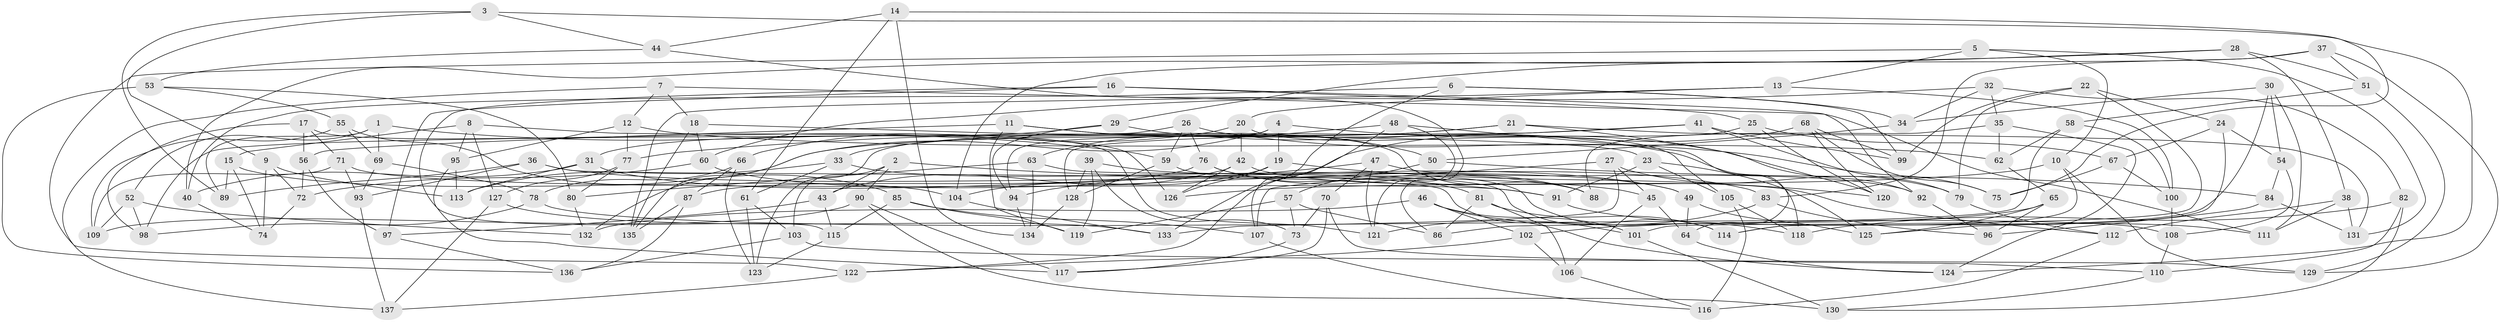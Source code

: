 // Generated by graph-tools (version 1.1) at 2025/16/03/09/25 04:16:24]
// undirected, 137 vertices, 274 edges
graph export_dot {
graph [start="1"]
  node [color=gray90,style=filled];
  1;
  2;
  3;
  4;
  5;
  6;
  7;
  8;
  9;
  10;
  11;
  12;
  13;
  14;
  15;
  16;
  17;
  18;
  19;
  20;
  21;
  22;
  23;
  24;
  25;
  26;
  27;
  28;
  29;
  30;
  31;
  32;
  33;
  34;
  35;
  36;
  37;
  38;
  39;
  40;
  41;
  42;
  43;
  44;
  45;
  46;
  47;
  48;
  49;
  50;
  51;
  52;
  53;
  54;
  55;
  56;
  57;
  58;
  59;
  60;
  61;
  62;
  63;
  64;
  65;
  66;
  67;
  68;
  69;
  70;
  71;
  72;
  73;
  74;
  75;
  76;
  77;
  78;
  79;
  80;
  81;
  82;
  83;
  84;
  85;
  86;
  87;
  88;
  89;
  90;
  91;
  92;
  93;
  94;
  95;
  96;
  97;
  98;
  99;
  100;
  101;
  102;
  103;
  104;
  105;
  106;
  107;
  108;
  109;
  110;
  111;
  112;
  113;
  114;
  115;
  116;
  117;
  118;
  119;
  120;
  121;
  122;
  123;
  124;
  125;
  126;
  127;
  128;
  129;
  130;
  131;
  132;
  133;
  134;
  135;
  136;
  137;
  1 -- 52;
  1 -- 69;
  1 -- 59;
  1 -- 89;
  2 -- 91;
  2 -- 103;
  2 -- 43;
  2 -- 90;
  3 -- 44;
  3 -- 9;
  3 -- 124;
  3 -- 89;
  4 -- 19;
  4 -- 92;
  4 -- 135;
  4 -- 94;
  5 -- 131;
  5 -- 13;
  5 -- 10;
  5 -- 122;
  6 -- 40;
  6 -- 133;
  6 -- 99;
  6 -- 34;
  7 -- 137;
  7 -- 111;
  7 -- 18;
  7 -- 12;
  8 -- 95;
  8 -- 126;
  8 -- 127;
  8 -- 15;
  9 -- 72;
  9 -- 74;
  9 -- 113;
  10 -- 129;
  10 -- 114;
  10 -- 126;
  11 -- 88;
  11 -- 119;
  11 -- 50;
  11 -- 56;
  12 -- 95;
  12 -- 77;
  12 -- 62;
  13 -- 135;
  13 -- 100;
  13 -- 20;
  14 -- 75;
  14 -- 44;
  14 -- 61;
  14 -- 134;
  15 -- 89;
  15 -- 104;
  15 -- 74;
  16 -- 115;
  16 -- 92;
  16 -- 25;
  16 -- 97;
  17 -- 121;
  17 -- 56;
  17 -- 98;
  17 -- 71;
  18 -- 23;
  18 -- 135;
  18 -- 60;
  19 -- 126;
  19 -- 104;
  19 -- 120;
  20 -- 42;
  20 -- 66;
  20 -- 105;
  21 -- 131;
  21 -- 132;
  21 -- 120;
  21 -- 33;
  22 -- 99;
  22 -- 79;
  22 -- 24;
  22 -- 101;
  23 -- 91;
  23 -- 105;
  23 -- 125;
  24 -- 67;
  24 -- 125;
  24 -- 54;
  25 -- 120;
  25 -- 123;
  25 -- 67;
  26 -- 76;
  26 -- 75;
  26 -- 59;
  26 -- 98;
  27 -- 45;
  27 -- 133;
  27 -- 79;
  27 -- 107;
  28 -- 38;
  28 -- 29;
  28 -- 40;
  28 -- 51;
  29 -- 94;
  29 -- 118;
  29 -- 31;
  30 -- 34;
  30 -- 114;
  30 -- 111;
  30 -- 54;
  31 -- 113;
  31 -- 49;
  31 -- 40;
  32 -- 60;
  32 -- 82;
  32 -- 34;
  32 -- 35;
  33 -- 61;
  33 -- 88;
  33 -- 113;
  34 -- 50;
  35 -- 88;
  35 -- 124;
  35 -- 62;
  36 -- 45;
  36 -- 93;
  36 -- 89;
  36 -- 101;
  37 -- 129;
  37 -- 83;
  37 -- 51;
  37 -- 104;
  38 -- 131;
  38 -- 111;
  38 -- 112;
  39 -- 128;
  39 -- 119;
  39 -- 73;
  39 -- 49;
  40 -- 74;
  41 -- 128;
  41 -- 77;
  41 -- 79;
  41 -- 99;
  42 -- 43;
  42 -- 112;
  42 -- 126;
  43 -- 97;
  43 -- 115;
  44 -- 86;
  44 -- 53;
  45 -- 106;
  45 -- 64;
  46 -- 101;
  46 -- 102;
  46 -- 124;
  46 -- 132;
  47 -- 70;
  47 -- 94;
  47 -- 92;
  47 -- 121;
  48 -- 121;
  48 -- 64;
  48 -- 107;
  48 -- 63;
  49 -- 125;
  49 -- 64;
  50 -- 84;
  50 -- 57;
  51 -- 58;
  51 -- 129;
  52 -- 132;
  52 -- 109;
  52 -- 98;
  53 -- 136;
  53 -- 80;
  53 -- 55;
  54 -- 84;
  54 -- 108;
  55 -- 109;
  55 -- 85;
  55 -- 69;
  56 -- 72;
  56 -- 97;
  57 -- 73;
  57 -- 119;
  57 -- 86;
  58 -- 86;
  58 -- 62;
  58 -- 100;
  59 -- 128;
  59 -- 118;
  60 -- 83;
  60 -- 72;
  61 -- 103;
  61 -- 123;
  62 -- 65;
  63 -- 114;
  63 -- 80;
  63 -- 134;
  64 -- 124;
  65 -- 125;
  65 -- 102;
  65 -- 96;
  66 -- 87;
  66 -- 123;
  66 -- 78;
  67 -- 75;
  67 -- 100;
  68 -- 99;
  68 -- 120;
  68 -- 122;
  68 -- 75;
  69 -- 93;
  69 -- 78;
  70 -- 110;
  70 -- 73;
  70 -- 117;
  71 -- 109;
  71 -- 91;
  71 -- 93;
  72 -- 74;
  73 -- 117;
  76 -- 88;
  76 -- 81;
  76 -- 87;
  77 -- 127;
  77 -- 80;
  78 -- 98;
  78 -- 108;
  79 -- 112;
  80 -- 132;
  81 -- 106;
  81 -- 86;
  81 -- 114;
  82 -- 130;
  82 -- 110;
  82 -- 118;
  83 -- 121;
  83 -- 96;
  84 -- 131;
  84 -- 96;
  85 -- 119;
  85 -- 107;
  85 -- 115;
  87 -- 136;
  87 -- 135;
  90 -- 130;
  90 -- 117;
  90 -- 109;
  91 -- 111;
  92 -- 96;
  93 -- 137;
  94 -- 134;
  95 -- 117;
  95 -- 113;
  97 -- 136;
  100 -- 108;
  101 -- 130;
  102 -- 122;
  102 -- 106;
  103 -- 129;
  103 -- 136;
  104 -- 133;
  105 -- 118;
  105 -- 116;
  106 -- 116;
  107 -- 116;
  108 -- 110;
  110 -- 130;
  112 -- 116;
  115 -- 123;
  122 -- 137;
  127 -- 133;
  127 -- 137;
  128 -- 134;
}
